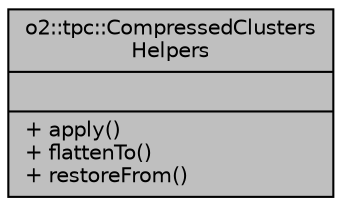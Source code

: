 digraph "o2::tpc::CompressedClustersHelpers"
{
 // INTERACTIVE_SVG=YES
  bgcolor="transparent";
  edge [fontname="Helvetica",fontsize="10",labelfontname="Helvetica",labelfontsize="10"];
  node [fontname="Helvetica",fontsize="10",shape=record];
  Node1 [label="{o2::tpc::CompressedClusters\lHelpers\n||+ apply()\l+ flattenTo()\l+ restoreFrom()\l}",height=0.2,width=0.4,color="black", fillcolor="grey75", style="filled", fontcolor="black"];
}
